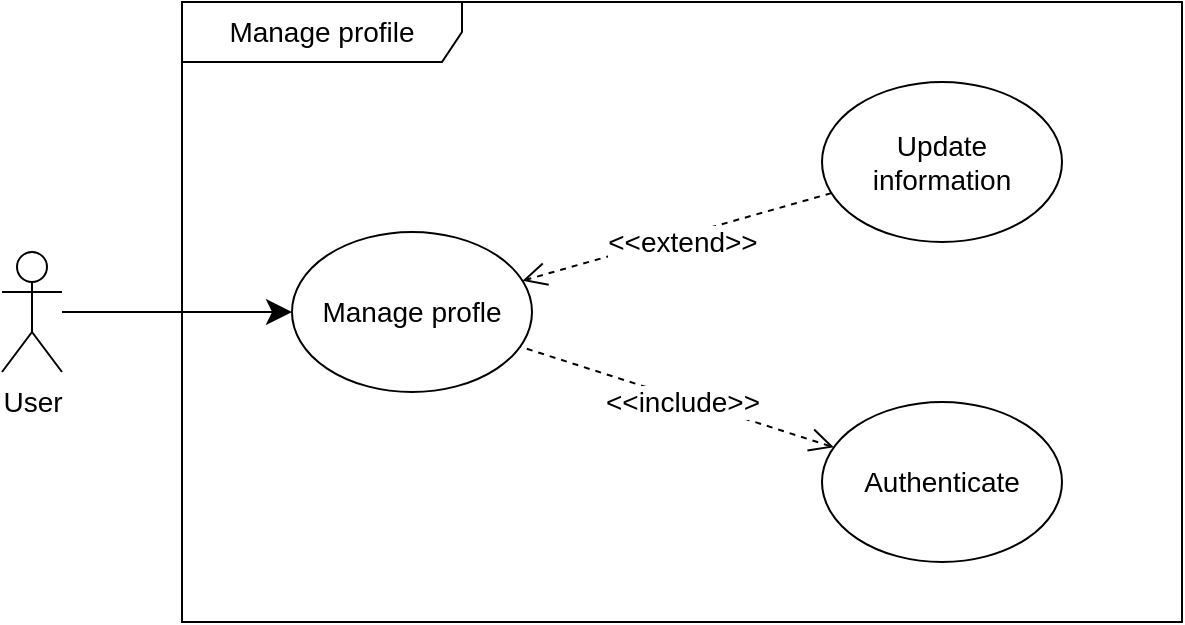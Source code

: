<mxfile>
    <diagram id="6EGsq8LDl93N3KaSGGD2" name="Page-1">
        <mxGraphModel dx="1088" dy="538" grid="1" gridSize="10" guides="1" tooltips="1" connect="1" arrows="1" fold="1" page="1" pageScale="1" pageWidth="850" pageHeight="1100" math="0" shadow="0">
            <root>
                <mxCell id="0"/>
                <mxCell id="1" parent="0"/>
                <mxCell id="10" value="Manage profile" style="shape=umlFrame;whiteSpace=wrap;html=1;fontSize=14;width=140;height=30;" parent="1" vertex="1">
                    <mxGeometry x="250" y="120" width="500" height="310" as="geometry"/>
                </mxCell>
                <mxCell id="4" style="edgeStyle=orthogonalEdgeStyle;rounded=0;orthogonalLoop=1;jettySize=auto;html=1;endArrow=classic;endFill=1;fontSize=14;endSize=10;startSize=10;" parent="1" source="2" target="3" edge="1">
                    <mxGeometry relative="1" as="geometry"/>
                </mxCell>
                <mxCell id="2" value="User" style="shape=umlActor;verticalLabelPosition=bottom;verticalAlign=top;html=1;outlineConnect=0;fontSize=14;" parent="1" vertex="1">
                    <mxGeometry x="160" y="245" width="30" height="60" as="geometry"/>
                </mxCell>
                <mxCell id="3" value="Manage profle" style="ellipse;whiteSpace=wrap;html=1;fontSize=14;" parent="1" vertex="1">
                    <mxGeometry x="305" y="235" width="120" height="80" as="geometry"/>
                </mxCell>
                <mxCell id="6" value="&amp;lt;&amp;lt;extend&amp;gt;&amp;gt;" style="rounded=0;orthogonalLoop=1;jettySize=auto;html=1;endArrow=open;endFill=0;fontSize=14;endSize=10;startSize=10;dashed=1;" parent="1" source="5" target="3" edge="1">
                    <mxGeometry x="-0.021" y="3" relative="1" as="geometry">
                        <mxPoint as="offset"/>
                    </mxGeometry>
                </mxCell>
                <mxCell id="5" value="Update information" style="ellipse;whiteSpace=wrap;html=1;fontSize=14;" parent="1" vertex="1">
                    <mxGeometry x="570" y="160" width="120" height="80" as="geometry"/>
                </mxCell>
                <mxCell id="8" value="&amp;lt;&amp;lt;include&amp;gt;&amp;gt;" style="edgeStyle=none;rounded=0;orthogonalLoop=1;jettySize=auto;html=1;fontSize=14;endArrow=none;endFill=0;dashed=1;startArrow=open;startFill=0;endSize=10;startSize=10;" parent="1" source="7" target="3" edge="1">
                    <mxGeometry x="-0.038" y="2" relative="1" as="geometry">
                        <mxPoint as="offset"/>
                    </mxGeometry>
                </mxCell>
                <mxCell id="7" value="Authenticate" style="ellipse;whiteSpace=wrap;html=1;fontSize=14;" parent="1" vertex="1">
                    <mxGeometry x="570" y="320" width="120" height="80" as="geometry"/>
                </mxCell>
            </root>
        </mxGraphModel>
    </diagram>
</mxfile>